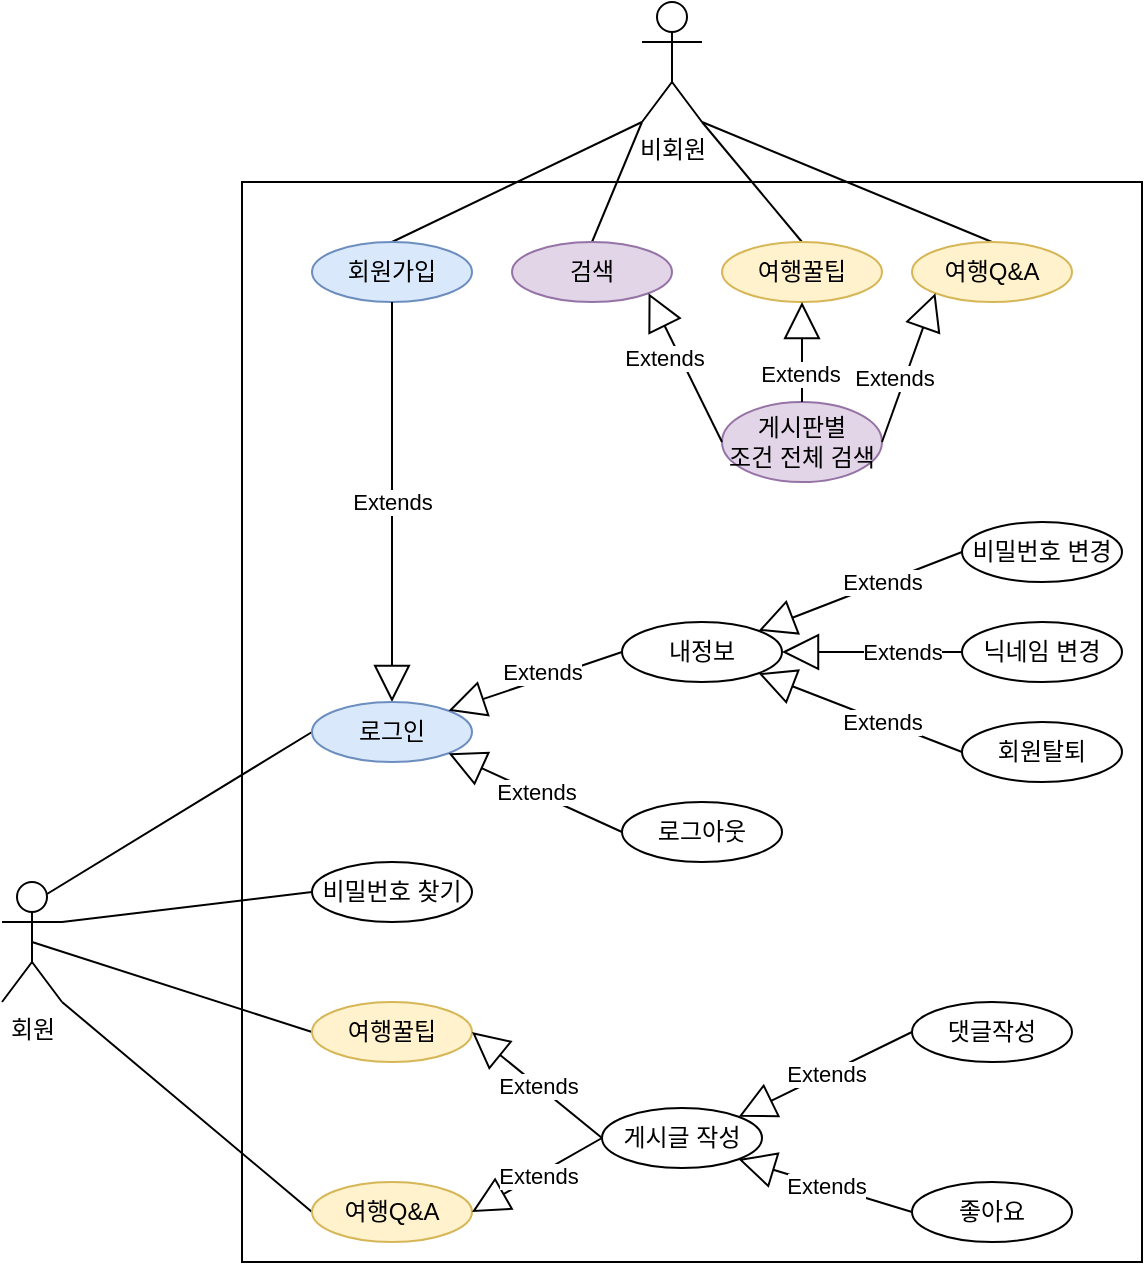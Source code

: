<mxfile version="14.1.8" type="github">
  <diagram name="Page-1" id="e7e014a7-5840-1c2e-5031-d8a46d1fe8dd">
    <mxGraphModel dx="786" dy="1340" grid="1" gridSize="10" guides="1" tooltips="1" connect="1" arrows="1" fold="1" page="1" pageScale="1" pageWidth="1169" pageHeight="826" background="#ffffff" math="0" shadow="0">
      <root>
        <mxCell id="0" />
        <mxCell id="1" parent="0" />
        <mxCell id="By71SW768MrV-Uuntdbt-43" value="" style="rounded=0;whiteSpace=wrap;html=1;" parent="1" vertex="1">
          <mxGeometry x="410" y="80" width="450" height="540" as="geometry" />
        </mxCell>
        <mxCell id="By71SW768MrV-Uuntdbt-44" value="회원" style="shape=umlActor;verticalLabelPosition=bottom;verticalAlign=top;html=1;outlineConnect=0;" parent="1" vertex="1">
          <mxGeometry x="290" y="430" width="30" height="60" as="geometry" />
        </mxCell>
        <mxCell id="By71SW768MrV-Uuntdbt-50" value="비회원" style="shape=umlActor;verticalLabelPosition=bottom;verticalAlign=top;html=1;outlineConnect=0;" parent="1" vertex="1">
          <mxGeometry x="610" y="-10" width="30" height="60" as="geometry" />
        </mxCell>
        <mxCell id="By71SW768MrV-Uuntdbt-75" value="" style="endArrow=none;html=1;entryX=0;entryY=1;entryDx=0;entryDy=0;entryPerimeter=0;exitX=0.5;exitY=0;exitDx=0;exitDy=0;" parent="1" source="By71SW768MrV-Uuntdbt-64" target="By71SW768MrV-Uuntdbt-50" edge="1">
          <mxGeometry width="50" height="50" relative="1" as="geometry">
            <mxPoint x="660" y="360" as="sourcePoint" />
            <mxPoint x="710" y="310" as="targetPoint" />
          </mxGeometry>
        </mxCell>
        <mxCell id="By71SW768MrV-Uuntdbt-76" value="" style="endArrow=none;html=1;entryX=0;entryY=1;entryDx=0;entryDy=0;entryPerimeter=0;exitX=0.5;exitY=0;exitDx=0;exitDy=0;" parent="1" source="By71SW768MrV-Uuntdbt-69" target="By71SW768MrV-Uuntdbt-50" edge="1">
          <mxGeometry width="50" height="50" relative="1" as="geometry">
            <mxPoint x="660" y="360" as="sourcePoint" />
            <mxPoint x="610" y="60" as="targetPoint" />
          </mxGeometry>
        </mxCell>
        <mxCell id="By71SW768MrV-Uuntdbt-77" value="" style="endArrow=none;html=1;entryX=1;entryY=1;entryDx=0;entryDy=0;entryPerimeter=0;exitX=0.5;exitY=0;exitDx=0;exitDy=0;" parent="1" source="By71SW768MrV-Uuntdbt-70" target="By71SW768MrV-Uuntdbt-50" edge="1">
          <mxGeometry width="50" height="50" relative="1" as="geometry">
            <mxPoint x="660" y="360" as="sourcePoint" />
            <mxPoint x="710" y="310" as="targetPoint" />
          </mxGeometry>
        </mxCell>
        <mxCell id="By71SW768MrV-Uuntdbt-78" value="" style="endArrow=none;html=1;entryX=1;entryY=1;entryDx=0;entryDy=0;entryPerimeter=0;exitX=0.5;exitY=0;exitDx=0;exitDy=0;" parent="1" source="By71SW768MrV-Uuntdbt-71" target="By71SW768MrV-Uuntdbt-50" edge="1">
          <mxGeometry width="50" height="50" relative="1" as="geometry">
            <mxPoint x="660" y="360" as="sourcePoint" />
            <mxPoint x="710" y="310" as="targetPoint" />
          </mxGeometry>
        </mxCell>
        <mxCell id="By71SW768MrV-Uuntdbt-64" value="회원가입" style="ellipse;whiteSpace=wrap;html=1;fillColor=#dae8fc;strokeColor=#6c8ebf;" parent="1" vertex="1">
          <mxGeometry x="445" y="110" width="80" height="30" as="geometry" />
        </mxCell>
        <mxCell id="By71SW768MrV-Uuntdbt-69" value="검색" style="ellipse;whiteSpace=wrap;html=1;fillColor=#e1d5e7;strokeColor=#9673a6;" parent="1" vertex="1">
          <mxGeometry x="545" y="110" width="80" height="30" as="geometry" />
        </mxCell>
        <mxCell id="By71SW768MrV-Uuntdbt-70" value="여행꿀팁" style="ellipse;whiteSpace=wrap;html=1;fillColor=#fff2cc;strokeColor=#d6b656;" parent="1" vertex="1">
          <mxGeometry x="650" y="110" width="80" height="30" as="geometry" />
        </mxCell>
        <mxCell id="By71SW768MrV-Uuntdbt-71" value="여행Q&amp;amp;A" style="ellipse;whiteSpace=wrap;html=1;fillColor=#fff2cc;strokeColor=#d6b656;" parent="1" vertex="1">
          <mxGeometry x="745" y="110" width="80" height="30" as="geometry" />
        </mxCell>
        <mxCell id="By71SW768MrV-Uuntdbt-83" value="" style="endArrow=none;html=1;entryX=0.75;entryY=0.1;entryDx=0;entryDy=0;entryPerimeter=0;exitX=0;exitY=0.5;exitDx=0;exitDy=0;" parent="1" source="By71SW768MrV-Uuntdbt-80" target="By71SW768MrV-Uuntdbt-44" edge="1">
          <mxGeometry width="50" height="50" relative="1" as="geometry">
            <mxPoint x="660" y="360" as="sourcePoint" />
            <mxPoint x="710" y="310" as="targetPoint" />
          </mxGeometry>
        </mxCell>
        <mxCell id="By71SW768MrV-Uuntdbt-84" value="" style="endArrow=none;html=1;exitX=0.5;exitY=0.5;exitDx=0;exitDy=0;exitPerimeter=0;entryX=0;entryY=0.5;entryDx=0;entryDy=0;" parent="1" source="By71SW768MrV-Uuntdbt-44" target="By71SW768MrV-Uuntdbt-82" edge="1">
          <mxGeometry width="50" height="50" relative="1" as="geometry">
            <mxPoint x="660" y="360" as="sourcePoint" />
            <mxPoint x="710" y="310" as="targetPoint" />
          </mxGeometry>
        </mxCell>
        <mxCell id="By71SW768MrV-Uuntdbt-85" value="" style="endArrow=none;html=1;exitX=1;exitY=1;exitDx=0;exitDy=0;exitPerimeter=0;entryX=0;entryY=0.5;entryDx=0;entryDy=0;" parent="1" source="By71SW768MrV-Uuntdbt-44" target="By71SW768MrV-Uuntdbt-81" edge="1">
          <mxGeometry width="50" height="50" relative="1" as="geometry">
            <mxPoint x="660" y="360" as="sourcePoint" />
            <mxPoint x="710" y="310" as="targetPoint" />
          </mxGeometry>
        </mxCell>
        <mxCell id="By71SW768MrV-Uuntdbt-110" value="Extends" style="endArrow=block;endSize=16;endFill=0;html=1;entryX=0.5;entryY=0;entryDx=0;entryDy=0;exitX=0.5;exitY=1;exitDx=0;exitDy=0;" parent="1" source="By71SW768MrV-Uuntdbt-64" target="By71SW768MrV-Uuntdbt-80" edge="1">
          <mxGeometry width="160" relative="1" as="geometry">
            <mxPoint x="610" y="340" as="sourcePoint" />
            <mxPoint x="770" y="340" as="targetPoint" />
          </mxGeometry>
        </mxCell>
        <mxCell id="By71SW768MrV-Uuntdbt-114" value="" style="endArrow=none;html=1;exitX=1;exitY=0.333;exitDx=0;exitDy=0;exitPerimeter=0;entryX=0;entryY=0.5;entryDx=0;entryDy=0;" parent="1" source="By71SW768MrV-Uuntdbt-44" target="By71SW768MrV-Uuntdbt-112" edge="1">
          <mxGeometry width="50" height="50" relative="1" as="geometry">
            <mxPoint x="660" y="360" as="sourcePoint" />
            <mxPoint x="710" y="310" as="targetPoint" />
          </mxGeometry>
        </mxCell>
        <mxCell id="By71SW768MrV-Uuntdbt-115" value="게시판별&lt;br&gt;조건 전체 검색" style="ellipse;whiteSpace=wrap;html=1;fillColor=#e1d5e7;strokeColor=#9673a6;" parent="1" vertex="1">
          <mxGeometry x="650" y="190" width="80" height="40" as="geometry" />
        </mxCell>
        <mxCell id="By71SW768MrV-Uuntdbt-116" value="Extends" style="endArrow=block;endSize=16;endFill=0;html=1;exitX=0;exitY=0.5;exitDx=0;exitDy=0;entryX=1;entryY=1;entryDx=0;entryDy=0;" parent="1" source="By71SW768MrV-Uuntdbt-115" target="By71SW768MrV-Uuntdbt-69" edge="1">
          <mxGeometry x="0.203" y="8" width="160" relative="1" as="geometry">
            <mxPoint x="610" y="340" as="sourcePoint" />
            <mxPoint x="770" y="340" as="targetPoint" />
            <mxPoint y="-1" as="offset" />
          </mxGeometry>
        </mxCell>
        <mxCell id="By71SW768MrV-Uuntdbt-121" value="Extends" style="endArrow=block;endSize=16;endFill=0;html=1;entryX=0.5;entryY=1;entryDx=0;entryDy=0;exitX=0.5;exitY=0;exitDx=0;exitDy=0;" parent="1" source="By71SW768MrV-Uuntdbt-115" target="By71SW768MrV-Uuntdbt-70" edge="1">
          <mxGeometry x="-0.431" y="1" width="160" relative="1" as="geometry">
            <mxPoint x="610" y="330" as="sourcePoint" />
            <mxPoint x="770" y="330" as="targetPoint" />
            <mxPoint as="offset" />
          </mxGeometry>
        </mxCell>
        <mxCell id="By71SW768MrV-Uuntdbt-122" value="Extends" style="endArrow=block;endSize=16;endFill=0;html=1;entryX=0;entryY=1;entryDx=0;entryDy=0;exitX=1;exitY=0.5;exitDx=0;exitDy=0;" parent="1" source="By71SW768MrV-Uuntdbt-115" target="By71SW768MrV-Uuntdbt-71" edge="1">
          <mxGeometry x="-0.161" y="4" width="160" relative="1" as="geometry">
            <mxPoint x="610" y="330" as="sourcePoint" />
            <mxPoint x="770" y="330" as="targetPoint" />
            <mxPoint x="-1" as="offset" />
          </mxGeometry>
        </mxCell>
        <mxCell id="By71SW768MrV-Uuntdbt-80" value="로그인" style="ellipse;whiteSpace=wrap;html=1;fillColor=#dae8fc;strokeColor=#6c8ebf;" parent="1" vertex="1">
          <mxGeometry x="445" y="340" width="80" height="30" as="geometry" />
        </mxCell>
        <mxCell id="By71SW768MrV-Uuntdbt-86" value="내정보" style="ellipse;whiteSpace=wrap;html=1;" parent="1" vertex="1">
          <mxGeometry x="600" y="300" width="80" height="30" as="geometry" />
        </mxCell>
        <mxCell id="By71SW768MrV-Uuntdbt-87" value="Extends" style="endArrow=block;endSize=16;endFill=0;html=1;exitX=0;exitY=0.5;exitDx=0;exitDy=0;entryX=1;entryY=0;entryDx=0;entryDy=0;" parent="1" source="By71SW768MrV-Uuntdbt-86" target="By71SW768MrV-Uuntdbt-80" edge="1">
          <mxGeometry y="40" width="160" as="geometry">
            <mxPoint x="605" y="390" as="sourcePoint" />
            <mxPoint x="765" y="390" as="targetPoint" />
            <mxPoint x="3" y="-5" as="offset" />
          </mxGeometry>
        </mxCell>
        <mxCell id="By71SW768MrV-Uuntdbt-112" value="비밀번호 찾기" style="ellipse;whiteSpace=wrap;html=1;" parent="1" vertex="1">
          <mxGeometry x="445" y="420" width="80" height="30" as="geometry" />
        </mxCell>
        <mxCell id="By71SW768MrV-Uuntdbt-117" value="로그아웃" style="ellipse;whiteSpace=wrap;html=1;" parent="1" vertex="1">
          <mxGeometry x="600" y="390" width="80" height="30" as="geometry" />
        </mxCell>
        <mxCell id="By71SW768MrV-Uuntdbt-118" value="Extends" style="endArrow=block;endSize=16;endFill=0;html=1;entryX=1;entryY=1;entryDx=0;entryDy=0;exitX=0;exitY=0.5;exitDx=0;exitDy=0;" parent="1" source="By71SW768MrV-Uuntdbt-117" target="By71SW768MrV-Uuntdbt-80" edge="1">
          <mxGeometry x="445" y="270" width="160" as="geometry">
            <mxPoint x="610" y="370" as="sourcePoint" />
            <mxPoint x="770" y="370" as="targetPoint" />
            <mxPoint as="offset" />
          </mxGeometry>
        </mxCell>
        <mxCell id="By71SW768MrV-Uuntdbt-123" value="비밀번호 변경" style="ellipse;whiteSpace=wrap;html=1;" parent="1" vertex="1">
          <mxGeometry x="770" y="250" width="80" height="30" as="geometry" />
        </mxCell>
        <mxCell id="By71SW768MrV-Uuntdbt-124" value="닉네임 변경" style="ellipse;whiteSpace=wrap;html=1;" parent="1" vertex="1">
          <mxGeometry x="770" y="300" width="80" height="30" as="geometry" />
        </mxCell>
        <mxCell id="By71SW768MrV-Uuntdbt-125" value="회원탈퇴" style="ellipse;whiteSpace=wrap;html=1;" parent="1" vertex="1">
          <mxGeometry x="770" y="350" width="80" height="30" as="geometry" />
        </mxCell>
        <mxCell id="By71SW768MrV-Uuntdbt-127" value="Extends" style="endArrow=block;endSize=16;endFill=0;html=1;exitX=0;exitY=0.5;exitDx=0;exitDy=0;entryX=1;entryY=0;entryDx=0;entryDy=0;" parent="1" source="By71SW768MrV-Uuntdbt-123" target="By71SW768MrV-Uuntdbt-86" edge="1">
          <mxGeometry width="160" as="geometry">
            <mxPoint x="610" y="370" as="sourcePoint" />
            <mxPoint x="770" y="370" as="targetPoint" />
            <mxPoint x="11" y="-5" as="offset" />
          </mxGeometry>
        </mxCell>
        <mxCell id="By71SW768MrV-Uuntdbt-128" value="Extends" style="endArrow=block;endSize=16;endFill=0;html=1;exitX=0;exitY=0.5;exitDx=0;exitDy=0;entryX=1;entryY=0.5;entryDx=0;entryDy=0;" parent="1" source="By71SW768MrV-Uuntdbt-124" target="By71SW768MrV-Uuntdbt-86" edge="1">
          <mxGeometry width="160" as="geometry">
            <mxPoint x="610" y="370" as="sourcePoint" />
            <mxPoint x="770" y="370" as="targetPoint" />
            <mxPoint x="15" as="offset" />
          </mxGeometry>
        </mxCell>
        <mxCell id="By71SW768MrV-Uuntdbt-81" value="여행Q&amp;amp;A" style="ellipse;whiteSpace=wrap;html=1;fillColor=#fff2cc;strokeColor=#d6b656;" parent="1" vertex="1">
          <mxGeometry x="445" y="580" width="80" height="30" as="geometry" />
        </mxCell>
        <mxCell id="By71SW768MrV-Uuntdbt-82" value="여행꿀팁" style="ellipse;whiteSpace=wrap;html=1;fillColor=#fff2cc;strokeColor=#d6b656;" parent="1" vertex="1">
          <mxGeometry x="445" y="490" width="80" height="30" as="geometry" />
        </mxCell>
        <mxCell id="By71SW768MrV-Uuntdbt-90" value="게시글 작성" style="ellipse;whiteSpace=wrap;html=1;" parent="1" vertex="1">
          <mxGeometry x="590" y="543" width="80" height="30" as="geometry" />
        </mxCell>
        <mxCell id="By71SW768MrV-Uuntdbt-91" value="댓글작성" style="ellipse;whiteSpace=wrap;html=1;" parent="1" vertex="1">
          <mxGeometry x="745" y="490" width="80" height="30" as="geometry" />
        </mxCell>
        <mxCell id="By71SW768MrV-Uuntdbt-93" value="좋아요" style="ellipse;whiteSpace=wrap;html=1;" parent="1" vertex="1">
          <mxGeometry x="745" y="580" width="80" height="30" as="geometry" />
        </mxCell>
        <mxCell id="By71SW768MrV-Uuntdbt-94" value="Extends" style="endArrow=block;endSize=16;endFill=0;html=1;entryX=1;entryY=0.5;entryDx=0;entryDy=0;exitX=0;exitY=0.5;exitDx=0;exitDy=0;" parent="1" source="By71SW768MrV-Uuntdbt-90" target="By71SW768MrV-Uuntdbt-82" edge="1">
          <mxGeometry x="445" y="490" width="160" as="geometry">
            <mxPoint x="605" y="470" as="sourcePoint" />
            <mxPoint x="605" y="505" as="targetPoint" />
            <mxPoint as="offset" />
          </mxGeometry>
        </mxCell>
        <mxCell id="By71SW768MrV-Uuntdbt-97" value="Extends" style="endArrow=block;endSize=16;endFill=0;html=1;entryX=1;entryY=0.5;entryDx=0;entryDy=0;exitX=0;exitY=0.5;exitDx=0;exitDy=0;" parent="1" source="By71SW768MrV-Uuntdbt-90" target="By71SW768MrV-Uuntdbt-81" edge="1">
          <mxGeometry x="445" y="490" width="160" as="geometry">
            <mxPoint x="605" y="470" as="sourcePoint" />
            <mxPoint x="765" y="470" as="targetPoint" />
            <mxPoint as="offset" />
          </mxGeometry>
        </mxCell>
        <mxCell id="By71SW768MrV-Uuntdbt-103" value="Extends" style="endArrow=block;endSize=16;endFill=0;html=1;entryX=1;entryY=0;entryDx=0;entryDy=0;exitX=0;exitY=0.5;exitDx=0;exitDy=0;" parent="1" source="By71SW768MrV-Uuntdbt-91" target="By71SW768MrV-Uuntdbt-90" edge="1">
          <mxGeometry x="445" y="490" width="160" as="geometry">
            <mxPoint x="605" y="470" as="sourcePoint" />
            <mxPoint x="765" y="470" as="targetPoint" />
          </mxGeometry>
        </mxCell>
        <mxCell id="By71SW768MrV-Uuntdbt-104" value="Extends" style="endArrow=block;endSize=16;endFill=0;html=1;entryX=1;entryY=1;entryDx=0;entryDy=0;exitX=0;exitY=0.5;exitDx=0;exitDy=0;" parent="1" source="By71SW768MrV-Uuntdbt-93" target="By71SW768MrV-Uuntdbt-90" edge="1">
          <mxGeometry x="445" y="490" width="160" as="geometry">
            <mxPoint x="605" y="470" as="sourcePoint" />
            <mxPoint x="765" y="470" as="targetPoint" />
          </mxGeometry>
        </mxCell>
        <mxCell id="By71SW768MrV-Uuntdbt-130" value="Extends" style="endArrow=block;endSize=16;endFill=0;html=1;exitX=0;exitY=0.5;exitDx=0;exitDy=0;entryX=1;entryY=1;entryDx=0;entryDy=0;" parent="1" source="By71SW768MrV-Uuntdbt-125" target="By71SW768MrV-Uuntdbt-86" edge="1">
          <mxGeometry x="-0.213" y="1" width="160" relative="1" as="geometry">
            <mxPoint x="610" y="330" as="sourcePoint" />
            <mxPoint x="770" y="330" as="targetPoint" />
            <mxPoint as="offset" />
          </mxGeometry>
        </mxCell>
      </root>
    </mxGraphModel>
  </diagram>
</mxfile>
